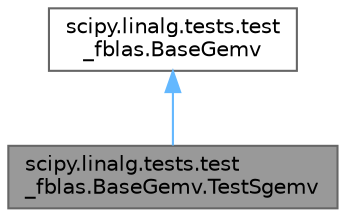digraph "scipy.linalg.tests.test_fblas.BaseGemv.TestSgemv"
{
 // LATEX_PDF_SIZE
  bgcolor="transparent";
  edge [fontname=Helvetica,fontsize=10,labelfontname=Helvetica,labelfontsize=10];
  node [fontname=Helvetica,fontsize=10,shape=box,height=0.2,width=0.4];
  Node1 [id="Node000001",label="scipy.linalg.tests.test\l_fblas.BaseGemv.TestSgemv",height=0.2,width=0.4,color="gray40", fillcolor="grey60", style="filled", fontcolor="black",tooltip=" "];
  Node2 -> Node1 [id="edge2_Node000001_Node000002",dir="back",color="steelblue1",style="solid",tooltip=" "];
  Node2 [id="Node000002",label="scipy.linalg.tests.test\l_fblas.BaseGemv",height=0.2,width=0.4,color="gray40", fillcolor="white", style="filled",URL="$dc/db8/classscipy_1_1linalg_1_1tests_1_1test__fblas_1_1BaseGemv.html",tooltip=" "];
}
